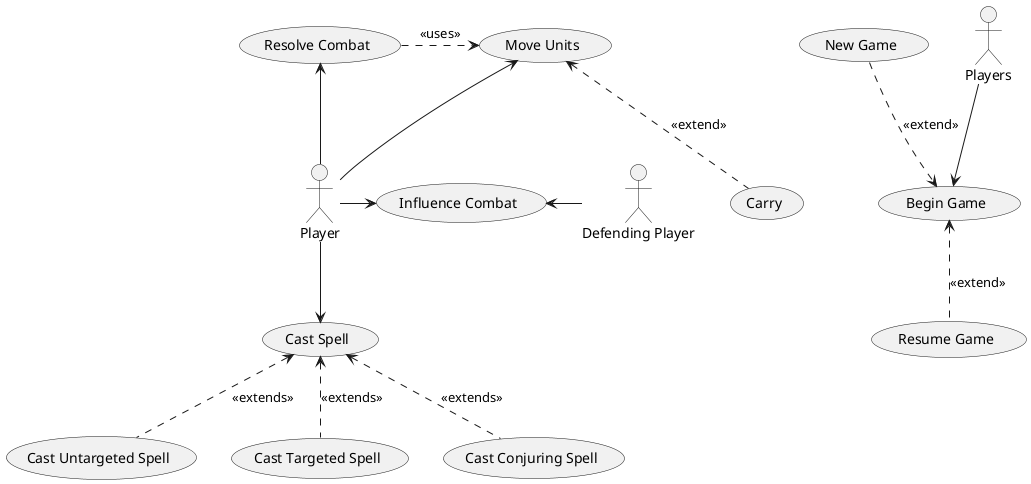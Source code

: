 @startuml
actor Player
actor Players
actor :Defending Player:
' This part is tricky. Not sure if (Select Scenario) should be seperate from
' (New Game) or not
Players -down-> (Begin Game)
           (Begin Game) <.up. (New Game)                      : <<extend>>
'                             (New Game) .> (Select Scenario) : <<uses>>
           (Begin Game) <.down.    (Resume Game)                   : <<extend>>

' This was really straightforward. There are different types of spells
' but they're all initiated through a "Cast Spell" user action
Player --> (Cast Spell)
           (Cast Spell) <.down. (Cast Untargeted Spell) : <<extends>>
           (Cast Spell) <.down. (Cast Targeted Spell)   : <<extends>>
           (Cast Spell) <.down. (Cast Conjuring Spell)  : <<extends>>
'           (Cast Spell) <. (Counterspell) : <<extends>>
 '                          (Counterspell) <- Players

' Movement's pretty simple. The hard part was whether (Advance / Retreat)
' should be related to it or not. In the end I thought it should be, because
' I imagine that Advancing and Retreating is just movement with a few special
' requirements and .
Player -up-> (Move Units)
            (Move Units) <.down. (Carry)             : <<extend>>

' Another tricky part. Deciding how to divide up combat resolution was
' Especially hard.
Player -right-> (Influence Combat)
              (Influence Combat) <- :Defending Player:
Player -left-> (Resolve Combat)
               (Resolve Combat)
(Resolve Combat) .> (Move Units) : <<uses>>
'               (Resolve Combat) <.up. (Advance / Retreat) : <<extends>>
'                                   (Advance / Retreat) .> (Move Units) :<<uses>>

' This was tricky, it's just complicated enough to warrent having a use case
' (user can select arbitrary subsets out of stacks)
' but a ton of other use cases would end up using it incidentally
' which would be a huge mess on the diagram
'Player ------> (Select Units)
'               (Select Units)

@enduml
